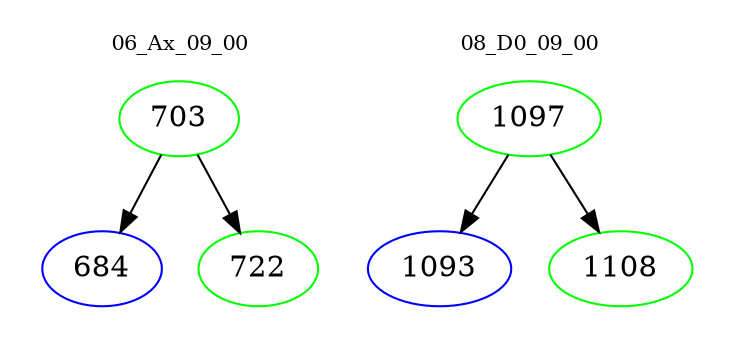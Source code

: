 digraph{
subgraph cluster_0 {
color = white
label = "06_Ax_09_00";
fontsize=10;
T0_703 [label="703", color="green"]
T0_703 -> T0_684 [color="black"]
T0_684 [label="684", color="blue"]
T0_703 -> T0_722 [color="black"]
T0_722 [label="722", color="green"]
}
subgraph cluster_1 {
color = white
label = "08_D0_09_00";
fontsize=10;
T1_1097 [label="1097", color="green"]
T1_1097 -> T1_1093 [color="black"]
T1_1093 [label="1093", color="blue"]
T1_1097 -> T1_1108 [color="black"]
T1_1108 [label="1108", color="green"]
}
}
